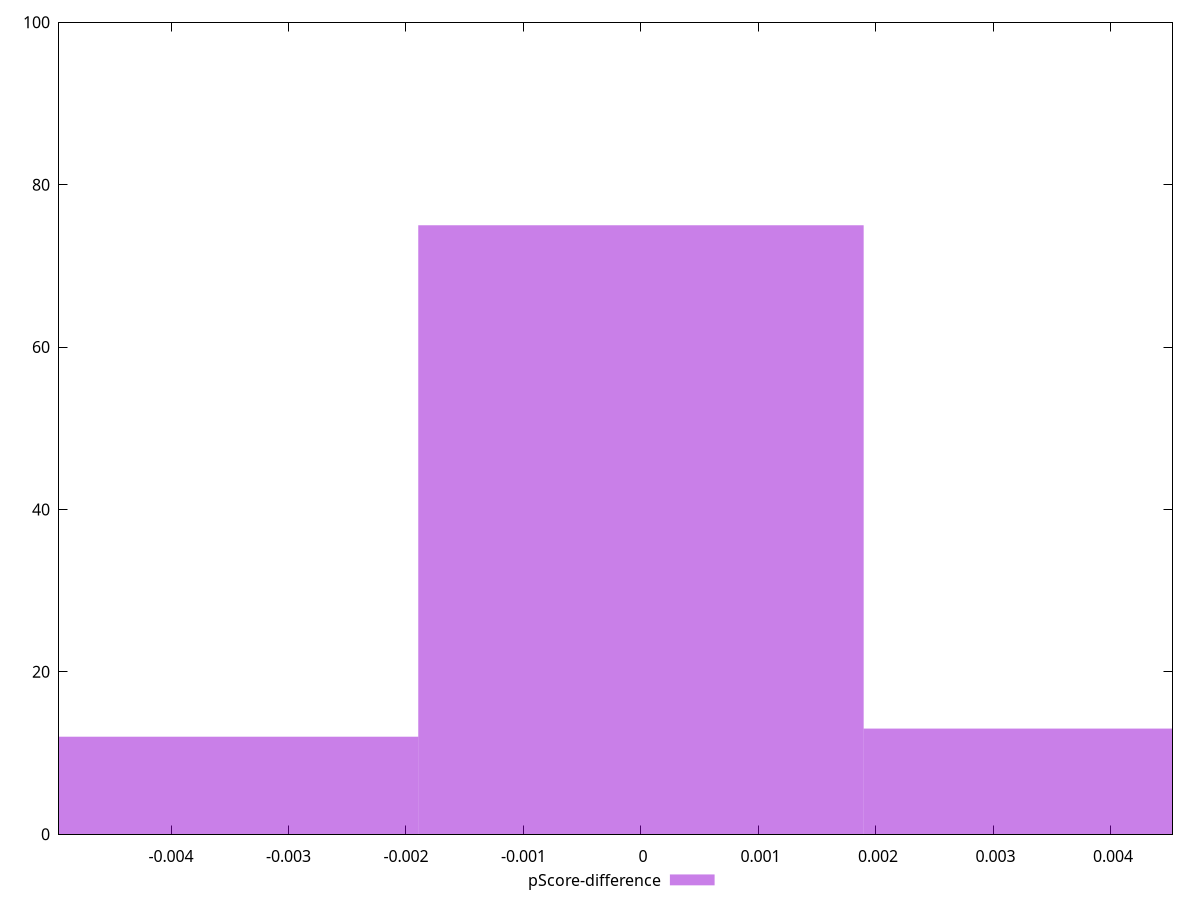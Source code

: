 reset

$pScoreDifference <<EOF
0.0037909856189034742 13
0 75
-0.0037909856189034742 12
EOF

set key outside below
set boxwidth 0.0037909856189034742
set xrange [-0.004953333139419591:0.004524166981379141]
set yrange [0:100]
set trange [0:100]
set style fill transparent solid 0.5 noborder
set terminal svg size 640, 490 enhanced background rgb 'white'
set output "report_00019_2021-02-10T18-14-37.922Z//uses-rel-preconnect/samples/pages+cached+noadtech/pScore-difference/histogram.svg"

plot $pScoreDifference title "pScore-difference" with boxes

reset
